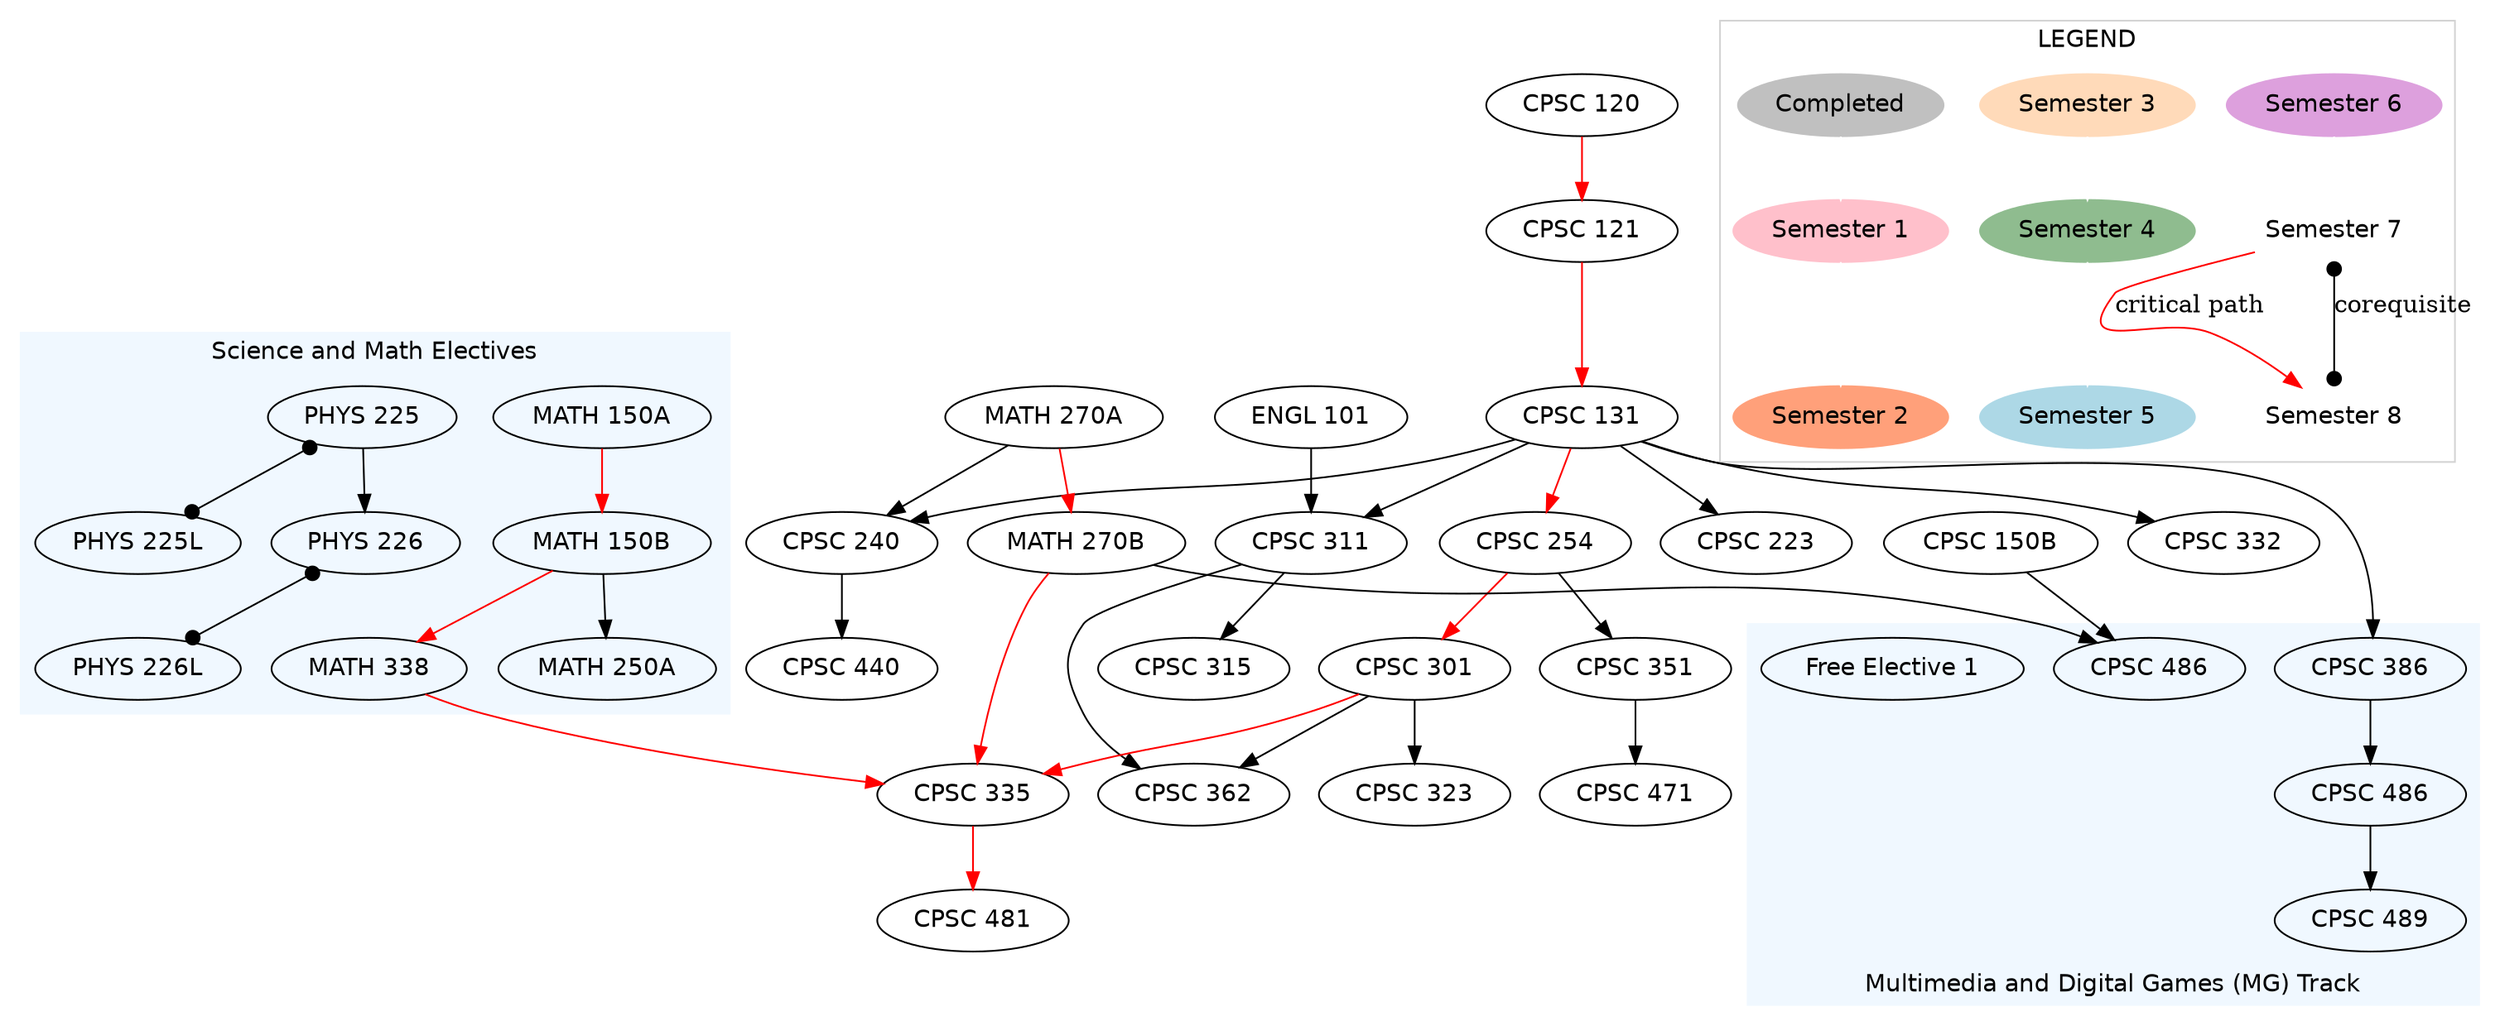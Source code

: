 digraph test_ie {
	graph [fontname=Helvetica]
	node [fontname=Helvetica]
		"CPSC 120" -> "CPSC 121" [color=red]
		"CPSC 121" -> "CPSC 131" [color=red]
		"CPSC 131" -> "CPSC 223"
		"CPSC 131" -> "CPSC 240"
		"CPSC 131" -> "CPSC 254" [color=red]
		"CPSC 131" -> "CPSC 311"
		"CPSC 131" -> "CPSC 332"
		"CPSC 240" -> "CPSC 440"
		"CPSC 254" -> "CPSC 301" [color=red]
		"CPSC 254" -> "CPSC 351"
		"CPSC 301" -> "CPSC 323"
		"CPSC 301" -> "CPSC 335" [color=red]
		"CPSC 301" -> "CPSC 362"
		"CPSC 311" -> "CPSC 315"
		"CPSC 311" -> "CPSC 362"
		"CPSC 335" -> "CPSC 481" [color=red]
		"CPSC 351" -> "CPSC 471"
		"ENGL 101" -> "CPSC 311"
		"MATH 150A" -> "MATH 150B" [color=red]
		"MATH 150B" -> "MATH 338" [color=red]
		"MATH 270A" -> "CPSC 240"
		"MATH 270A" -> "MATH 270B" [color=red]
		"MATH 270B" -> "CPSC 335" [color=red]
		"MATH 338" -> "CPSC 335" [color=red]
		"CPSC 131" -> "CPSC 386"
		"CPSC 150B" -> "CPSC 484"
		"MATH 270B" -> "CPSC 484"
	subgraph cluster_1 {
	label = "Science and Math Electives"
	color = aliceblue
	style = filled
			"MATH 150B" -> "MATH 250A"
			"PHYS 225" -> "PHYS 225L" [label="" arrowhead=dot arrowtail=dot dir=both]
			"PHYS 225" -> "PHYS 226"
			"PHYS 226" -> "PHYS 226L" [label="" arrowhead=dot arrowtail=dot dir=both]
		"MATH 150A"
		"MATH 250A"
		"MATH 338"
	}
	subgraph cluster_4 {
	label = "Multimedia and Digital Games (MG) Track"
	labelloc = "b"
	color = aliceblue
	style = filled
			"CPSC 386" -> "CPSC 486"
		"CPSC 484" [label="CPSC 486"]
			"CPSC 486" -> "CPSC 489"
		"Free Elective 1"
	}
	subgraph cluster_0 {
		node [color=white style=filled]
		edge [color=white]
		label = "LEGEND"
		color=lightgrey
			"Semester 6" [color=plum]
			"Semester 7"
			"Semester 3" [color=peachpuff]
			"Semester 4" [color=darkseagreen]
			"Semester 5" [color=lightblue]
			Completed [color=grey]
			"Semester 1" [color=pink]
			"Semester 2" [color=lightsalmon]
			"Semester 8"
				"Semester 6" -> "Semester 7"
				"Semester 7" -> "Semester 8" [label="critical path" color=red]
				"Semester 7" -> "Semester 8" [label=corequisite arrowhead=dot arrowtail=dot color=black dir=both]
				"Semester 3" -> "Semester 4"
				"Semester 4" -> "Semester 5"
				Completed -> "Semester 1"
				"Semester 1" -> "Semester 2"
	}
}